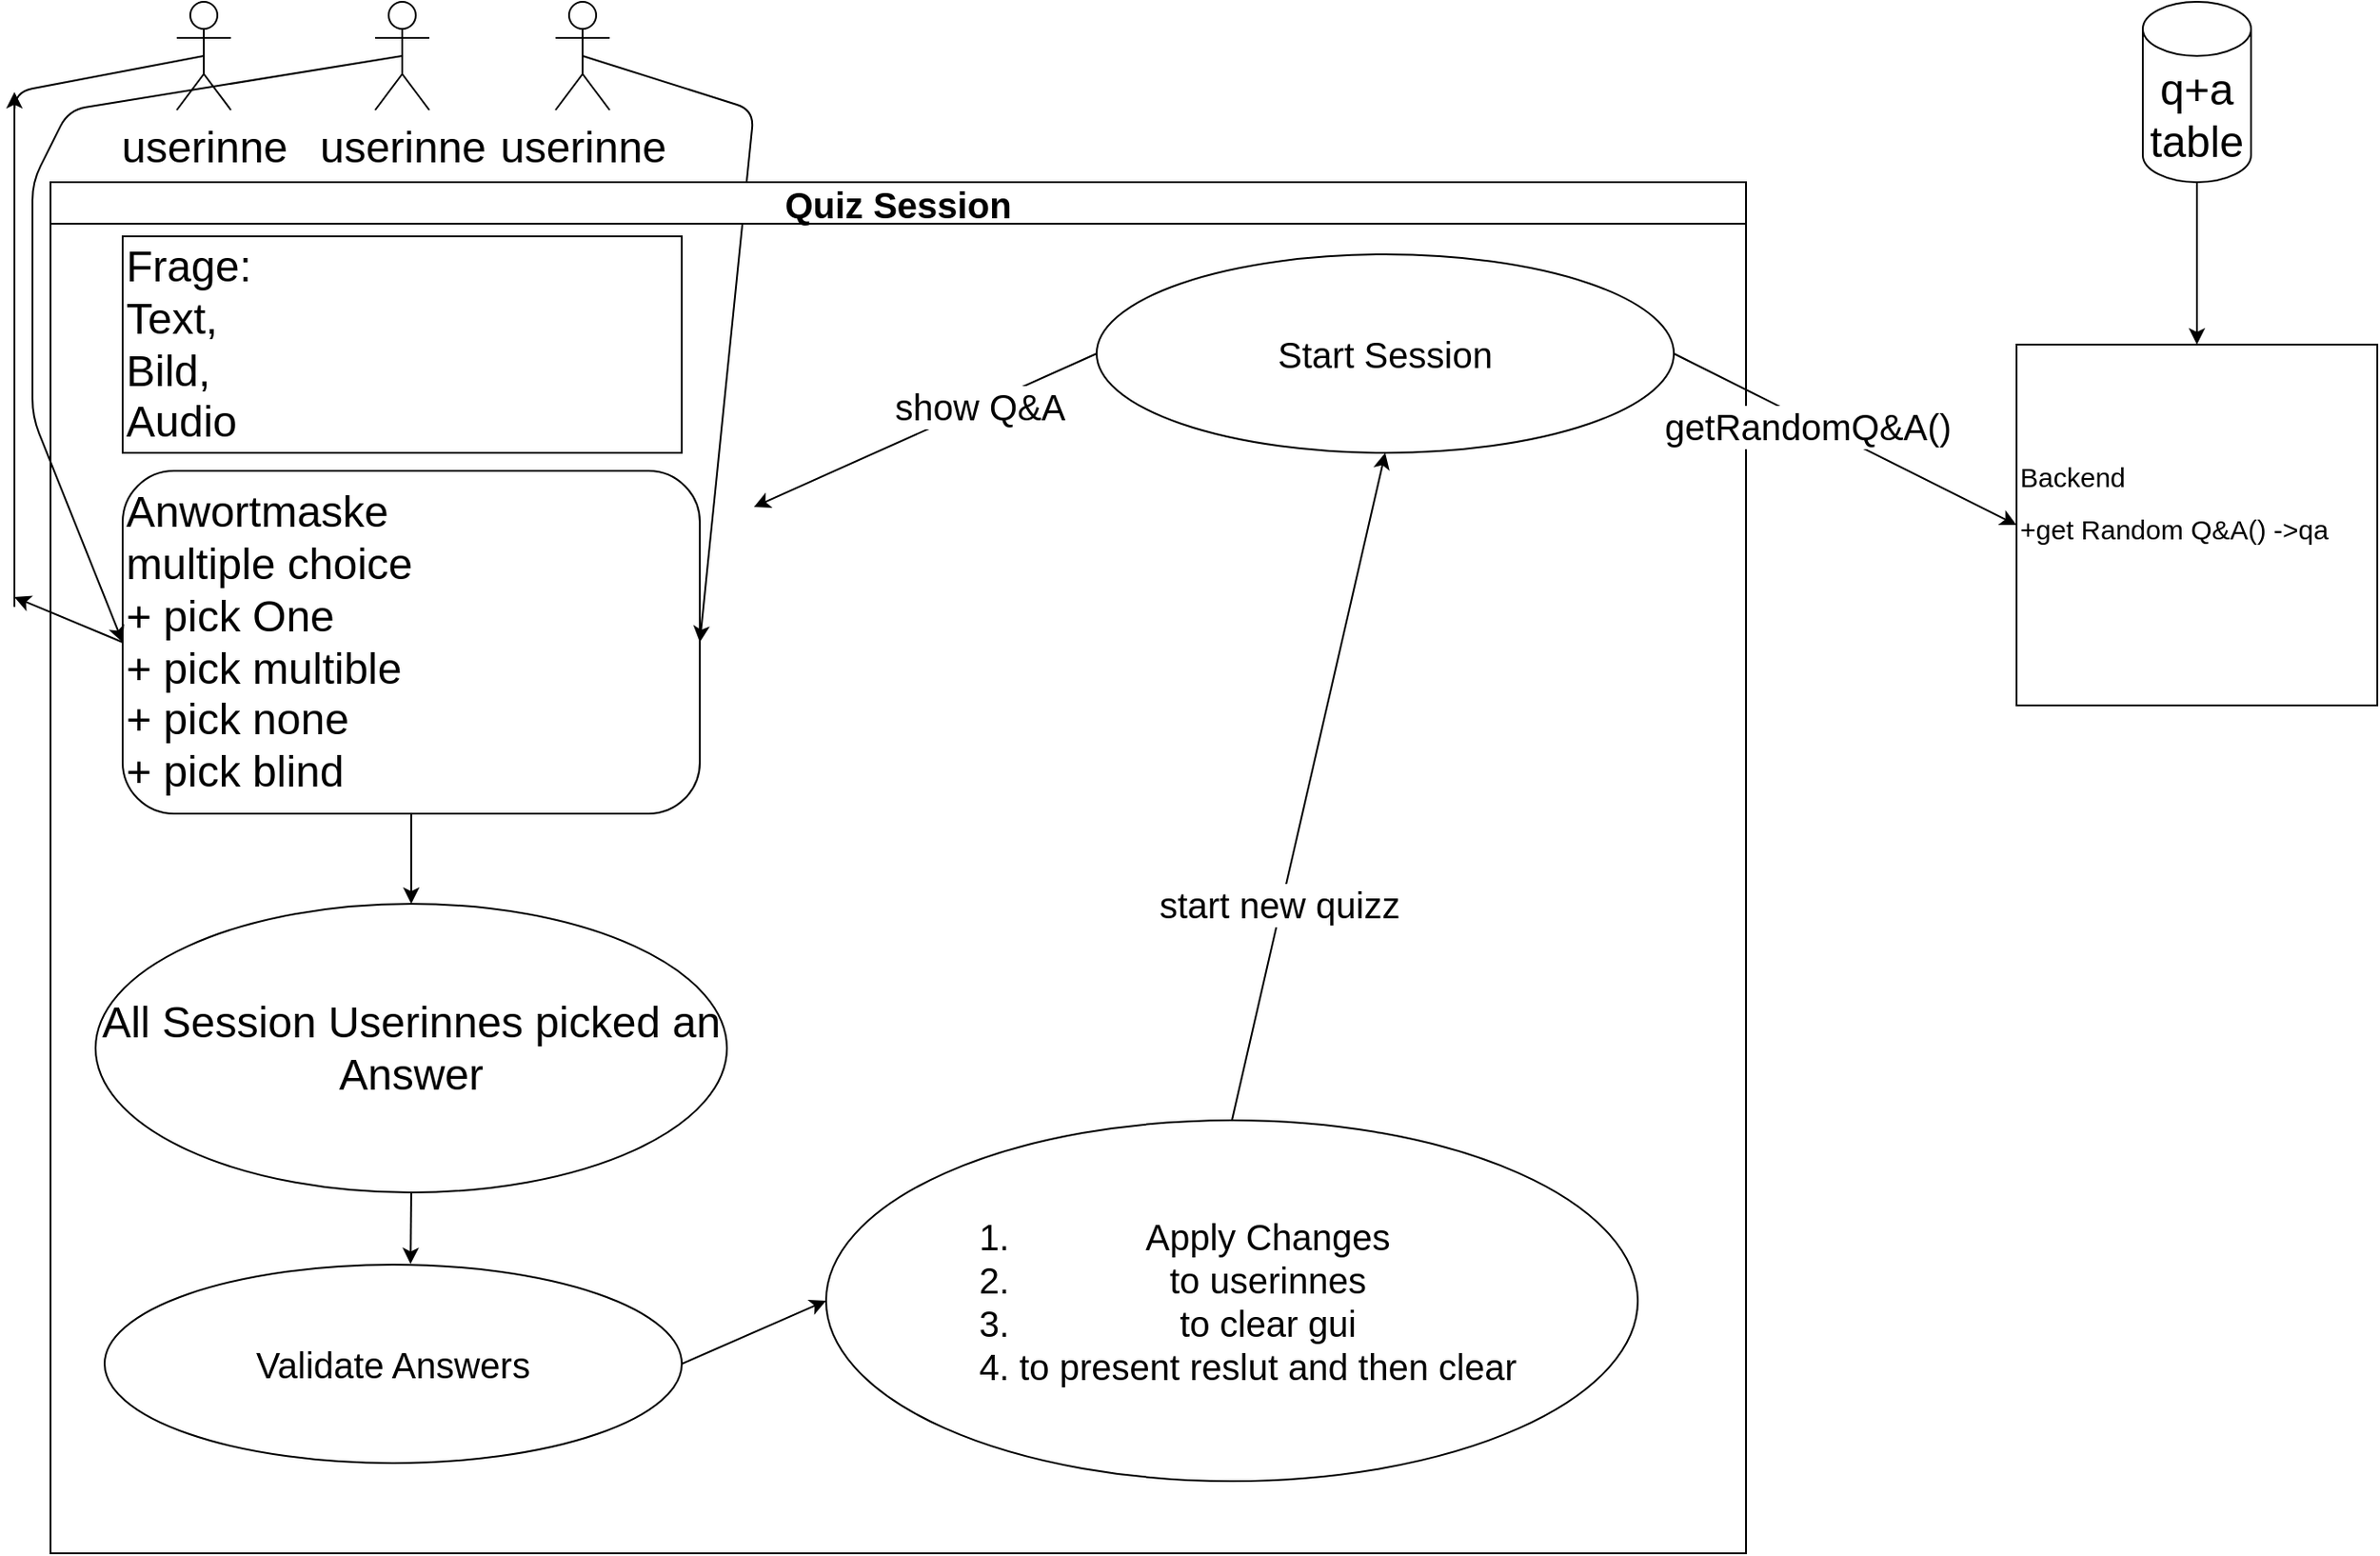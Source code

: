 <mxfile>
    <diagram id="uNC0XxtM1fcTX4ZFAUFy" name="Page-1">
        <mxGraphModel dx="1781" dy="1519" grid="1" gridSize="10" guides="1" tooltips="1" connect="1" arrows="1" fold="1" page="1" pageScale="1" pageWidth="1600" pageHeight="900" math="0" shadow="0">
            <root>
                <mxCell id="0"/>
                <mxCell id="1" parent="0"/>
                <mxCell id="2" value="&lt;font style=&quot;font-size: 24px;&quot;&gt;Frage:&lt;br&gt;Text, &lt;br&gt;Bild, &lt;br&gt;&lt;/font&gt;&lt;div style=&quot;font-size: 24px;&quot;&gt;&lt;span style=&quot;background-color: initial;&quot;&gt;&lt;font style=&quot;font-size: 24px;&quot;&gt;Audio&amp;nbsp;&lt;/font&gt;&lt;/span&gt;&lt;/div&gt;" style="rounded=0;whiteSpace=wrap;html=1;align=left;" vertex="1" parent="1">
                    <mxGeometry x="90" y="150" width="310" height="120" as="geometry"/>
                </mxCell>
                <mxCell id="9" style="edgeStyle=none;html=1;exitX=0;exitY=0.5;exitDx=0;exitDy=0;fontSize=24;" edge="1" parent="1" source="3">
                    <mxGeometry relative="1" as="geometry">
                        <mxPoint x="30" y="350" as="targetPoint"/>
                    </mxGeometry>
                </mxCell>
                <mxCell id="3" value="&lt;font style=&quot;font-size: 24px;&quot;&gt;Anwortmaske&lt;br&gt;multiple choice&lt;br&gt;+ pick One&lt;br&gt;+ pick multible&lt;br&gt;+ pick none&lt;br&gt;+ pick blind&lt;/font&gt;" style="rounded=1;whiteSpace=wrap;html=1;align=left;" vertex="1" parent="1">
                    <mxGeometry x="90" y="280" width="320" height="190" as="geometry"/>
                </mxCell>
                <mxCell id="8" style="edgeStyle=none;html=1;exitX=0.5;exitY=0.5;exitDx=0;exitDy=0;exitPerimeter=0;fontSize=24;" edge="1" parent="1" source="4">
                    <mxGeometry relative="1" as="geometry">
                        <mxPoint x="30" y="70" as="targetPoint"/>
                        <Array as="points">
                            <mxPoint x="30" y="70"/>
                            <mxPoint x="30" y="360"/>
                        </Array>
                    </mxGeometry>
                </mxCell>
                <mxCell id="4" value="userinne" style="shape=umlActor;verticalLabelPosition=bottom;verticalAlign=top;html=1;outlineConnect=0;fontSize=24;" vertex="1" parent="1">
                    <mxGeometry x="120" y="20" width="30" height="60" as="geometry"/>
                </mxCell>
                <mxCell id="10" style="edgeStyle=none;html=1;exitX=0.5;exitY=0.5;exitDx=0;exitDy=0;exitPerimeter=0;fontSize=24;entryX=0;entryY=0.5;entryDx=0;entryDy=0;" edge="1" parent="1" source="5" target="3">
                    <mxGeometry relative="1" as="geometry">
                        <mxPoint x="30" y="130" as="targetPoint"/>
                        <Array as="points">
                            <mxPoint x="60" y="80"/>
                            <mxPoint x="40" y="120"/>
                            <mxPoint x="40" y="250"/>
                        </Array>
                    </mxGeometry>
                </mxCell>
                <mxCell id="5" value="userinne" style="shape=umlActor;verticalLabelPosition=bottom;verticalAlign=top;html=1;outlineConnect=0;fontSize=24;" vertex="1" parent="1">
                    <mxGeometry x="230" y="20" width="30" height="60" as="geometry"/>
                </mxCell>
                <mxCell id="12" style="edgeStyle=none;html=1;exitX=0.5;exitY=0.5;exitDx=0;exitDy=0;exitPerimeter=0;entryX=1;entryY=0.5;entryDx=0;entryDy=0;fontSize=24;" edge="1" parent="1" source="6" target="3">
                    <mxGeometry relative="1" as="geometry">
                        <Array as="points">
                            <mxPoint x="440" y="80"/>
                        </Array>
                    </mxGeometry>
                </mxCell>
                <mxCell id="6" value="userinne" style="shape=umlActor;verticalLabelPosition=bottom;verticalAlign=top;html=1;outlineConnect=0;fontSize=24;" vertex="1" parent="1">
                    <mxGeometry x="330" y="20" width="30" height="60" as="geometry"/>
                </mxCell>
                <mxCell id="25" style="edgeStyle=none;html=1;exitX=0.5;exitY=1;exitDx=0;exitDy=0;entryX=0.53;entryY=-0.003;entryDx=0;entryDy=0;entryPerimeter=0;fontSize=20;" edge="1" parent="1" source="13" target="24">
                    <mxGeometry relative="1" as="geometry"/>
                </mxCell>
                <mxCell id="13" value="All Session Userinnes picked an Answer" style="ellipse;whiteSpace=wrap;html=1;fontSize=24;" vertex="1" parent="1">
                    <mxGeometry x="75" y="520" width="350" height="160" as="geometry"/>
                </mxCell>
                <mxCell id="14" value="" style="endArrow=classic;html=1;fontSize=24;exitX=0.5;exitY=1;exitDx=0;exitDy=0;entryX=0.5;entryY=0;entryDx=0;entryDy=0;" edge="1" parent="1" source="3" target="13">
                    <mxGeometry width="50" height="50" relative="1" as="geometry">
                        <mxPoint x="360" y="320" as="sourcePoint"/>
                        <mxPoint x="410" y="270" as="targetPoint"/>
                    </mxGeometry>
                </mxCell>
                <mxCell id="20" style="edgeStyle=none;html=1;exitX=0.5;exitY=1;exitDx=0;exitDy=0;exitPerimeter=0;fontSize=15;" edge="1" parent="1" source="17" target="19">
                    <mxGeometry relative="1" as="geometry"/>
                </mxCell>
                <mxCell id="17" value="q+a table" style="shape=cylinder3;whiteSpace=wrap;html=1;boundedLbl=1;backgroundOutline=1;size=15;fontSize=24;" vertex="1" parent="1">
                    <mxGeometry x="1210" y="20" width="60" height="100" as="geometry"/>
                </mxCell>
                <mxCell id="19" value="&lt;font style=&quot;font-size: 15px;&quot;&gt;Backend&lt;br style=&quot;&quot;&gt;+get Random Q&amp;amp;A() -&amp;gt;qa&lt;br&gt;&lt;br&gt;&lt;/font&gt;" style="whiteSpace=wrap;html=1;aspect=fixed;fontSize=24;align=left;" vertex="1" parent="1">
                    <mxGeometry x="1140" y="210" width="200" height="200" as="geometry"/>
                </mxCell>
                <mxCell id="23" value="Quiz Session" style="swimlane;whiteSpace=wrap;html=1;fontSize=20;" vertex="1" parent="1">
                    <mxGeometry x="50" y="120" width="940" height="760" as="geometry"/>
                </mxCell>
                <mxCell id="24" value="Validate Answers" style="ellipse;whiteSpace=wrap;html=1;fontSize=20;" vertex="1" parent="23">
                    <mxGeometry x="30" y="600" width="320" height="110" as="geometry"/>
                </mxCell>
                <mxCell id="26" value="Start Session" style="ellipse;whiteSpace=wrap;html=1;fontSize=20;" vertex="1" parent="23">
                    <mxGeometry x="580" y="40" width="320" height="110" as="geometry"/>
                </mxCell>
                <mxCell id="33" style="edgeStyle=none;html=1;exitX=0.5;exitY=0;exitDx=0;exitDy=0;entryX=0.5;entryY=1;entryDx=0;entryDy=0;fontSize=20;" edge="1" parent="23" source="31" target="26">
                    <mxGeometry relative="1" as="geometry"/>
                </mxCell>
                <mxCell id="34" value="start new quizz" style="edgeLabel;html=1;align=center;verticalAlign=middle;resizable=0;points=[];fontSize=20;" vertex="1" connectable="0" parent="33">
                    <mxGeometry x="-0.351" y="2" relative="1" as="geometry">
                        <mxPoint as="offset"/>
                    </mxGeometry>
                </mxCell>
                <mxCell id="31" value="&lt;ol&gt;&lt;li&gt;Apply Changes&lt;/li&gt;&lt;li&gt;to userinnes&lt;/li&gt;&lt;li&gt;to clear gui&lt;/li&gt;&lt;li&gt;&lt;span style=&quot;background-color: initial;&quot;&gt;to present reslut and then clear&lt;/span&gt;&lt;/li&gt;&lt;/ol&gt;" style="ellipse;whiteSpace=wrap;html=1;fontSize=20;align=center;" vertex="1" parent="23">
                    <mxGeometry x="430" y="520" width="450" height="200" as="geometry"/>
                </mxCell>
                <mxCell id="32" value="" style="endArrow=classic;html=1;fontSize=20;exitX=1;exitY=0.5;exitDx=0;exitDy=0;entryX=0;entryY=0.5;entryDx=0;entryDy=0;" edge="1" parent="23" source="24" target="31">
                    <mxGeometry width="50" height="50" relative="1" as="geometry">
                        <mxPoint x="400" y="170" as="sourcePoint"/>
                        <mxPoint x="450" y="120" as="targetPoint"/>
                    </mxGeometry>
                </mxCell>
                <mxCell id="27" style="edgeStyle=none;html=1;exitX=1;exitY=0.5;exitDx=0;exitDy=0;entryX=0;entryY=0.5;entryDx=0;entryDy=0;fontSize=20;" edge="1" parent="1" source="26" target="19">
                    <mxGeometry relative="1" as="geometry"/>
                </mxCell>
                <mxCell id="28" value="getRandomQ&amp;amp;A()" style="edgeLabel;html=1;align=center;verticalAlign=middle;resizable=0;points=[];fontSize=20;" vertex="1" connectable="0" parent="27">
                    <mxGeometry x="-0.208" y="-2" relative="1" as="geometry">
                        <mxPoint as="offset"/>
                    </mxGeometry>
                </mxCell>
                <mxCell id="29" style="edgeStyle=none;html=1;exitX=0;exitY=0.5;exitDx=0;exitDy=0;fontSize=20;" edge="1" parent="1" source="26">
                    <mxGeometry relative="1" as="geometry">
                        <mxPoint x="440" y="300" as="targetPoint"/>
                    </mxGeometry>
                </mxCell>
                <mxCell id="30" value="show Q&amp;amp;A" style="edgeLabel;html=1;align=center;verticalAlign=middle;resizable=0;points=[];fontSize=20;" vertex="1" connectable="0" parent="29">
                    <mxGeometry x="-0.312" y="-1" relative="1" as="geometry">
                        <mxPoint as="offset"/>
                    </mxGeometry>
                </mxCell>
            </root>
        </mxGraphModel>
    </diagram>
</mxfile>